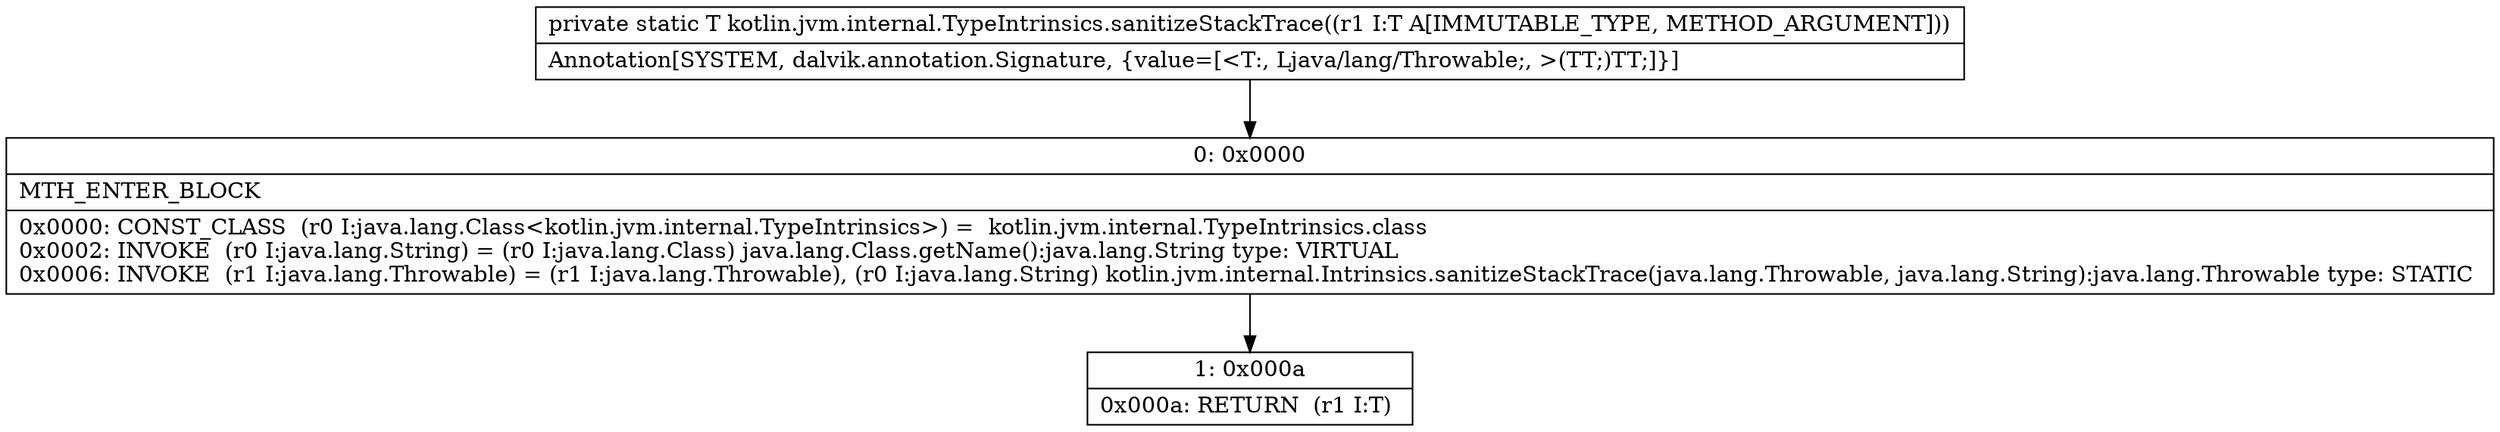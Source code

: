 digraph "CFG forkotlin.jvm.internal.TypeIntrinsics.sanitizeStackTrace(Ljava\/lang\/Throwable;)Ljava\/lang\/Throwable;" {
Node_0 [shape=record,label="{0\:\ 0x0000|MTH_ENTER_BLOCK\l|0x0000: CONST_CLASS  (r0 I:java.lang.Class\<kotlin.jvm.internal.TypeIntrinsics\>) =  kotlin.jvm.internal.TypeIntrinsics.class \l0x0002: INVOKE  (r0 I:java.lang.String) = (r0 I:java.lang.Class) java.lang.Class.getName():java.lang.String type: VIRTUAL \l0x0006: INVOKE  (r1 I:java.lang.Throwable) = (r1 I:java.lang.Throwable), (r0 I:java.lang.String) kotlin.jvm.internal.Intrinsics.sanitizeStackTrace(java.lang.Throwable, java.lang.String):java.lang.Throwable type: STATIC \l}"];
Node_1 [shape=record,label="{1\:\ 0x000a|0x000a: RETURN  (r1 I:T) \l}"];
MethodNode[shape=record,label="{private static T kotlin.jvm.internal.TypeIntrinsics.sanitizeStackTrace((r1 I:T A[IMMUTABLE_TYPE, METHOD_ARGUMENT]))  | Annotation[SYSTEM, dalvik.annotation.Signature, \{value=[\<T:, Ljava\/lang\/Throwable;, \>(TT;)TT;]\}]\l}"];
MethodNode -> Node_0;
Node_0 -> Node_1;
}


